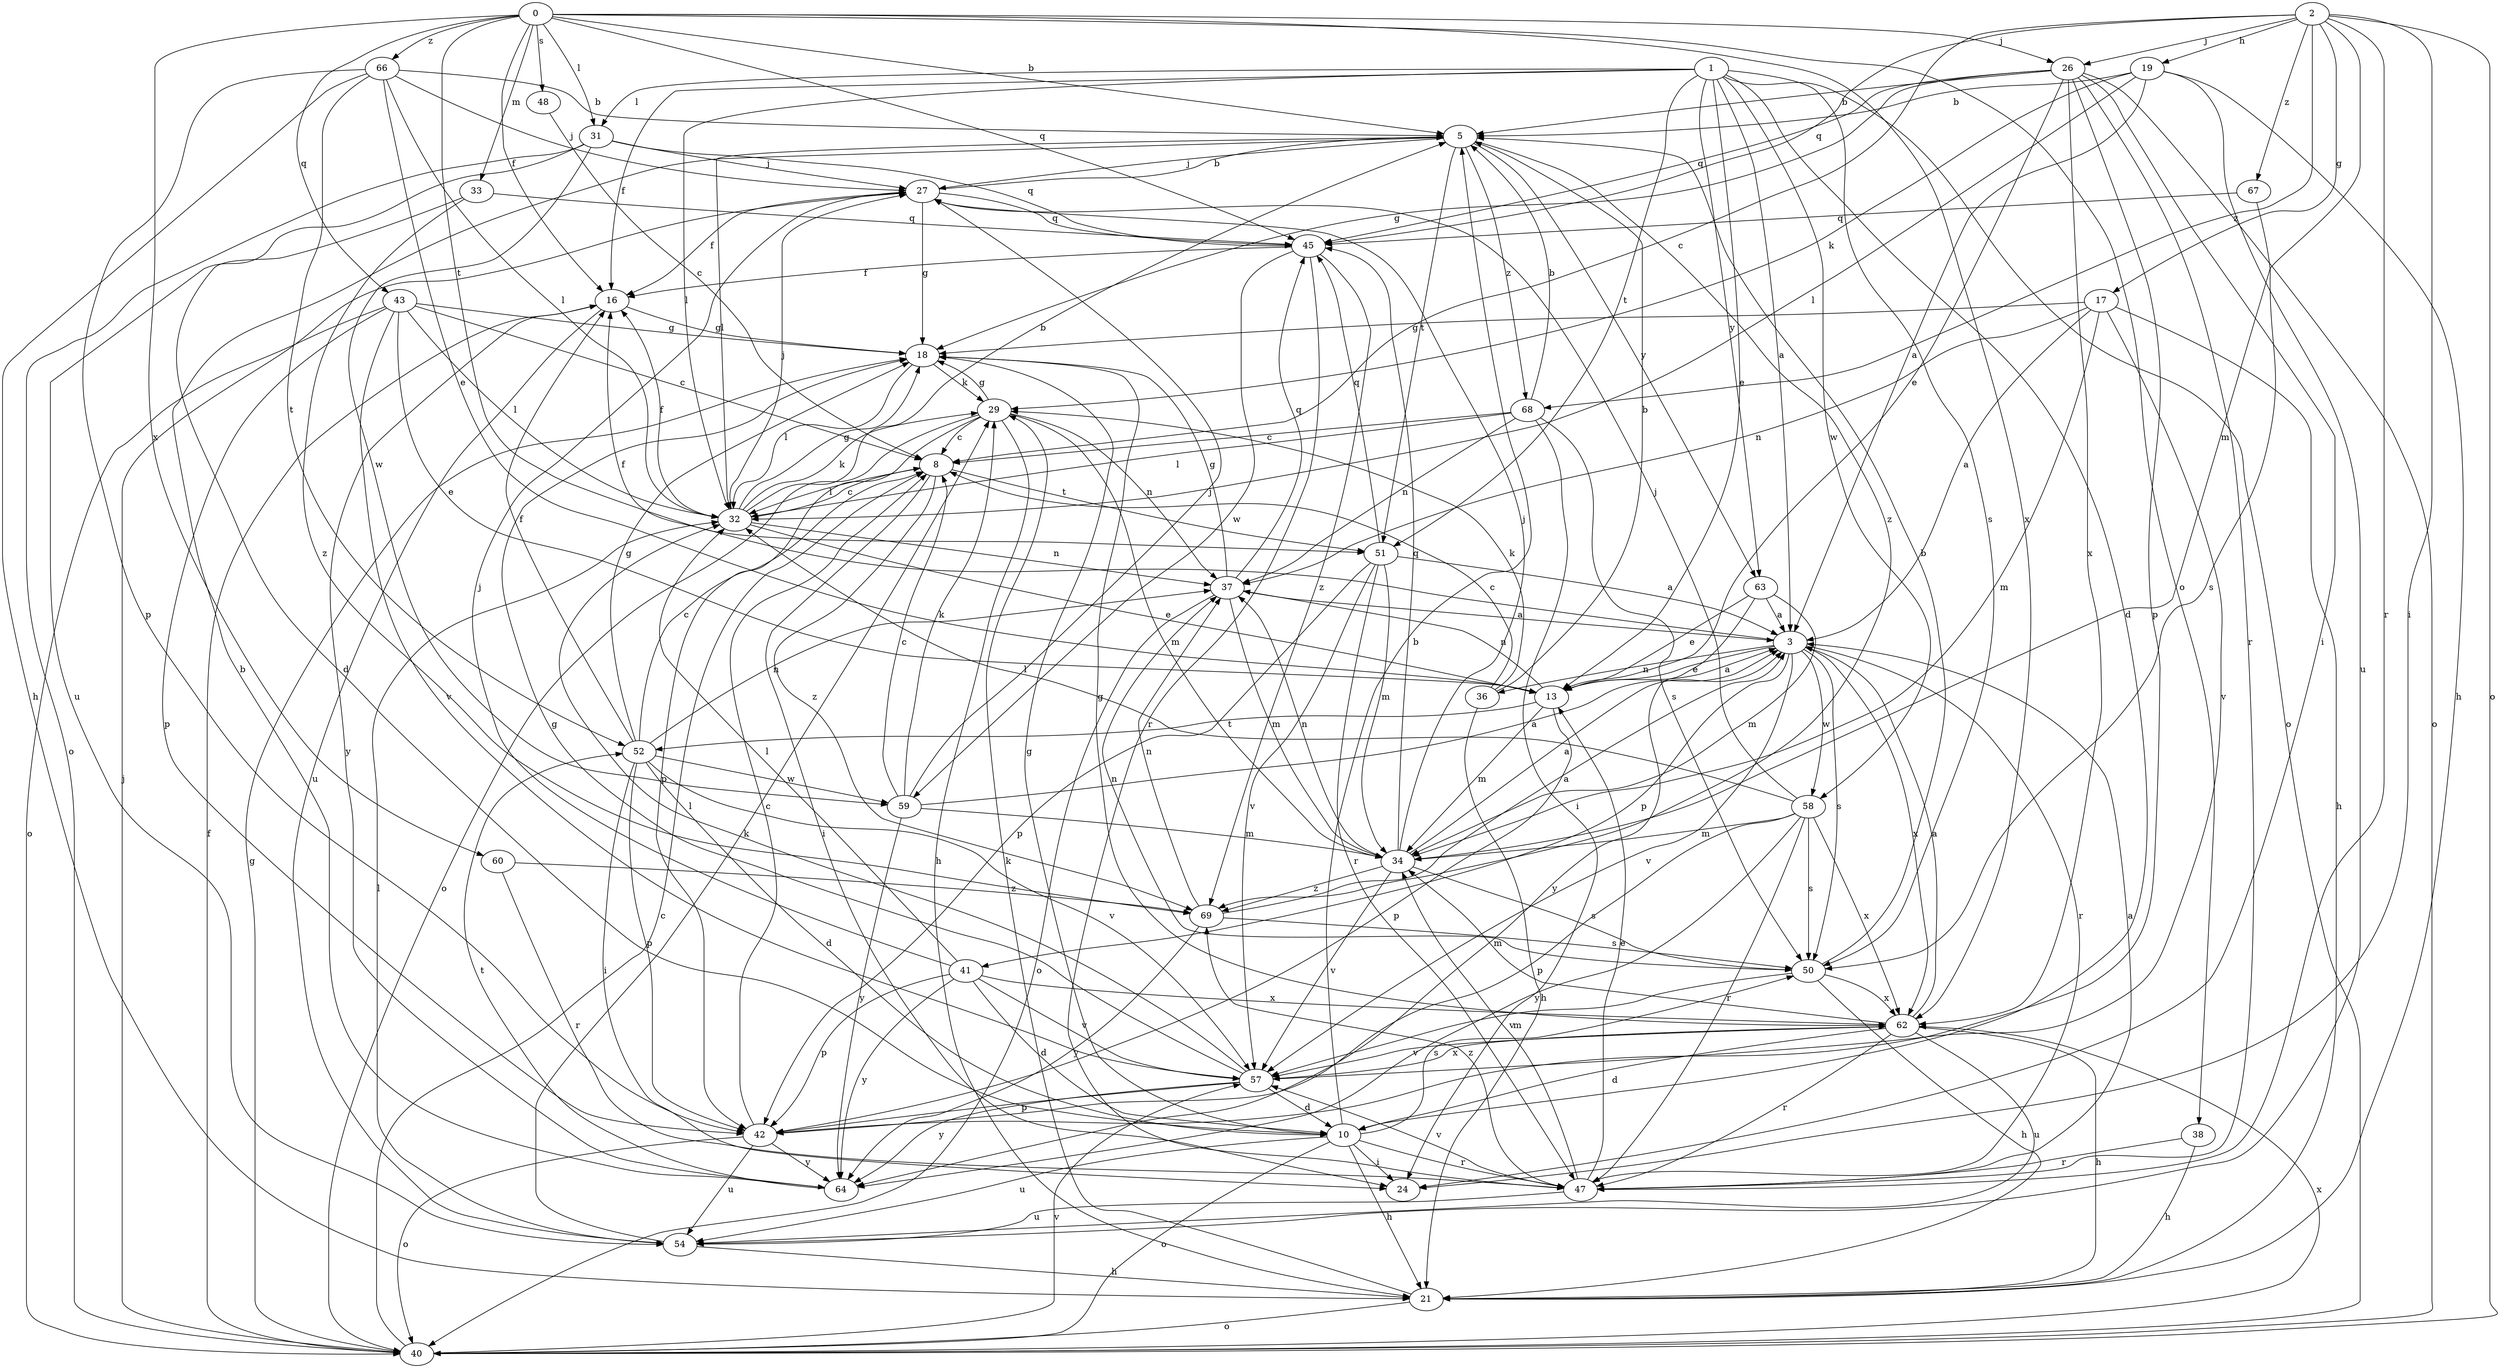 strict digraph  {
0;
1;
2;
3;
5;
8;
10;
13;
16;
17;
18;
19;
21;
24;
26;
27;
29;
31;
32;
33;
34;
36;
37;
38;
40;
41;
42;
43;
45;
47;
48;
50;
51;
52;
54;
57;
58;
59;
60;
62;
63;
64;
66;
67;
68;
69;
0 -> 5  [label=b];
0 -> 16  [label=f];
0 -> 26  [label=j];
0 -> 31  [label=l];
0 -> 33  [label=m];
0 -> 38  [label=o];
0 -> 43  [label=q];
0 -> 45  [label=q];
0 -> 48  [label=s];
0 -> 51  [label=t];
0 -> 60  [label=x];
0 -> 62  [label=x];
0 -> 66  [label=z];
1 -> 3  [label=a];
1 -> 10  [label=d];
1 -> 13  [label=e];
1 -> 16  [label=f];
1 -> 31  [label=l];
1 -> 32  [label=l];
1 -> 40  [label=o];
1 -> 50  [label=s];
1 -> 51  [label=t];
1 -> 58  [label=w];
1 -> 63  [label=y];
2 -> 8  [label=c];
2 -> 17  [label=g];
2 -> 19  [label=h];
2 -> 24  [label=i];
2 -> 26  [label=j];
2 -> 34  [label=m];
2 -> 40  [label=o];
2 -> 45  [label=q];
2 -> 47  [label=r];
2 -> 67  [label=z];
2 -> 68  [label=z];
3 -> 13  [label=e];
3 -> 16  [label=f];
3 -> 36  [label=n];
3 -> 41  [label=p];
3 -> 47  [label=r];
3 -> 50  [label=s];
3 -> 57  [label=v];
3 -> 58  [label=w];
3 -> 62  [label=x];
5 -> 27  [label=j];
5 -> 32  [label=l];
5 -> 51  [label=t];
5 -> 63  [label=y];
5 -> 68  [label=z];
5 -> 69  [label=z];
8 -> 24  [label=i];
8 -> 32  [label=l];
8 -> 51  [label=t];
8 -> 69  [label=z];
10 -> 5  [label=b];
10 -> 18  [label=g];
10 -> 21  [label=h];
10 -> 24  [label=i];
10 -> 40  [label=o];
10 -> 47  [label=r];
10 -> 50  [label=s];
10 -> 54  [label=u];
13 -> 3  [label=a];
13 -> 34  [label=m];
13 -> 37  [label=n];
13 -> 42  [label=p];
13 -> 52  [label=t];
16 -> 18  [label=g];
16 -> 54  [label=u];
16 -> 64  [label=y];
17 -> 3  [label=a];
17 -> 18  [label=g];
17 -> 21  [label=h];
17 -> 34  [label=m];
17 -> 37  [label=n];
17 -> 57  [label=v];
18 -> 29  [label=k];
18 -> 32  [label=l];
19 -> 3  [label=a];
19 -> 5  [label=b];
19 -> 21  [label=h];
19 -> 29  [label=k];
19 -> 32  [label=l];
19 -> 54  [label=u];
21 -> 29  [label=k];
21 -> 40  [label=o];
26 -> 5  [label=b];
26 -> 13  [label=e];
26 -> 18  [label=g];
26 -> 24  [label=i];
26 -> 40  [label=o];
26 -> 42  [label=p];
26 -> 45  [label=q];
26 -> 47  [label=r];
26 -> 62  [label=x];
27 -> 5  [label=b];
27 -> 16  [label=f];
27 -> 18  [label=g];
27 -> 45  [label=q];
29 -> 8  [label=c];
29 -> 18  [label=g];
29 -> 21  [label=h];
29 -> 34  [label=m];
29 -> 37  [label=n];
29 -> 40  [label=o];
29 -> 42  [label=p];
31 -> 27  [label=j];
31 -> 40  [label=o];
31 -> 45  [label=q];
31 -> 54  [label=u];
31 -> 59  [label=w];
32 -> 5  [label=b];
32 -> 8  [label=c];
32 -> 13  [label=e];
32 -> 16  [label=f];
32 -> 18  [label=g];
32 -> 27  [label=j];
32 -> 29  [label=k];
32 -> 37  [label=n];
33 -> 10  [label=d];
33 -> 45  [label=q];
33 -> 69  [label=z];
34 -> 3  [label=a];
34 -> 27  [label=j];
34 -> 37  [label=n];
34 -> 45  [label=q];
34 -> 50  [label=s];
34 -> 57  [label=v];
34 -> 69  [label=z];
36 -> 5  [label=b];
36 -> 8  [label=c];
36 -> 21  [label=h];
36 -> 29  [label=k];
37 -> 3  [label=a];
37 -> 18  [label=g];
37 -> 34  [label=m];
37 -> 40  [label=o];
37 -> 45  [label=q];
38 -> 21  [label=h];
38 -> 47  [label=r];
40 -> 8  [label=c];
40 -> 16  [label=f];
40 -> 18  [label=g];
40 -> 27  [label=j];
40 -> 57  [label=v];
40 -> 62  [label=x];
41 -> 10  [label=d];
41 -> 27  [label=j];
41 -> 32  [label=l];
41 -> 42  [label=p];
41 -> 57  [label=v];
41 -> 62  [label=x];
41 -> 64  [label=y];
42 -> 8  [label=c];
42 -> 40  [label=o];
42 -> 54  [label=u];
42 -> 64  [label=y];
43 -> 8  [label=c];
43 -> 13  [label=e];
43 -> 18  [label=g];
43 -> 32  [label=l];
43 -> 40  [label=o];
43 -> 42  [label=p];
43 -> 57  [label=v];
45 -> 16  [label=f];
45 -> 47  [label=r];
45 -> 59  [label=w];
45 -> 69  [label=z];
47 -> 3  [label=a];
47 -> 13  [label=e];
47 -> 34  [label=m];
47 -> 54  [label=u];
47 -> 57  [label=v];
47 -> 69  [label=z];
48 -> 8  [label=c];
50 -> 5  [label=b];
50 -> 21  [label=h];
50 -> 37  [label=n];
50 -> 57  [label=v];
50 -> 62  [label=x];
51 -> 3  [label=a];
51 -> 34  [label=m];
51 -> 42  [label=p];
51 -> 45  [label=q];
51 -> 47  [label=r];
51 -> 57  [label=v];
52 -> 8  [label=c];
52 -> 10  [label=d];
52 -> 16  [label=f];
52 -> 18  [label=g];
52 -> 24  [label=i];
52 -> 37  [label=n];
52 -> 42  [label=p];
52 -> 57  [label=v];
52 -> 59  [label=w];
54 -> 21  [label=h];
54 -> 29  [label=k];
54 -> 32  [label=l];
57 -> 10  [label=d];
57 -> 18  [label=g];
57 -> 32  [label=l];
57 -> 42  [label=p];
57 -> 62  [label=x];
57 -> 64  [label=y];
58 -> 27  [label=j];
58 -> 32  [label=l];
58 -> 34  [label=m];
58 -> 42  [label=p];
58 -> 47  [label=r];
58 -> 50  [label=s];
58 -> 62  [label=x];
58 -> 64  [label=y];
59 -> 3  [label=a];
59 -> 8  [label=c];
59 -> 27  [label=j];
59 -> 29  [label=k];
59 -> 34  [label=m];
59 -> 64  [label=y];
60 -> 47  [label=r];
60 -> 69  [label=z];
62 -> 3  [label=a];
62 -> 10  [label=d];
62 -> 18  [label=g];
62 -> 21  [label=h];
62 -> 34  [label=m];
62 -> 47  [label=r];
62 -> 54  [label=u];
62 -> 57  [label=v];
63 -> 3  [label=a];
63 -> 13  [label=e];
63 -> 34  [label=m];
63 -> 64  [label=y];
64 -> 5  [label=b];
64 -> 52  [label=t];
66 -> 5  [label=b];
66 -> 13  [label=e];
66 -> 21  [label=h];
66 -> 27  [label=j];
66 -> 32  [label=l];
66 -> 42  [label=p];
66 -> 52  [label=t];
67 -> 45  [label=q];
67 -> 50  [label=s];
68 -> 5  [label=b];
68 -> 8  [label=c];
68 -> 24  [label=i];
68 -> 32  [label=l];
68 -> 37  [label=n];
68 -> 50  [label=s];
69 -> 3  [label=a];
69 -> 37  [label=n];
69 -> 50  [label=s];
69 -> 64  [label=y];
}
